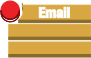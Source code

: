 <?xml version="1.0" encoding="UTF-8"?>
<dia:diagram xmlns:dia="http://www.lysator.liu.se/~alla/dia/">
  <dia:layer name="Fondo" visible="true" active="true">
    <dia:group>
      <dia:group>
        <dia:group>
          <dia:object type="Standard - Beziergon" version="0" id="O0">
            <dia:attribute name="obj_pos">
              <dia:point val="1.38,1.556"/>
            </dia:attribute>
            <dia:attribute name="obj_bb">
              <dia:rectangle val="0.38,1.308;2.38,1.68"/>
            </dia:attribute>
            <dia:attribute name="bez_points">
              <dia:point val="1.38,1.556"/>
              <dia:point val="1.38,1.68"/>
              <dia:point val="1.38,1.556"/>
              <dia:point val="1.38,1.68"/>
              <dia:point val="1.38,1.593"/>
              <dia:point val="1.362,1.51"/>
              <dia:point val="1.331,1.433"/>
              <dia:point val="1.331,1.308"/>
              <dia:point val="1.331,1.433"/>
              <dia:point val="1.331,1.308"/>
              <dia:point val="1.362,1.385"/>
              <dia:point val="1.38,1.469"/>
            </dia:attribute>
            <dia:attribute name="corner_types">
              <dia:enum val="28117616"/>
              <dia:enum val="0"/>
              <dia:enum val="0"/>
              <dia:enum val="0"/>
              <dia:enum val="0"/>
            </dia:attribute>
            <dia:attribute name="line_width">
              <dia:real val="0"/>
            </dia:attribute>
            <dia:attribute name="show_background">
              <dia:boolean val="false"/>
            </dia:attribute>
          </dia:object>
          <dia:group>
            <dia:object type="Standard - BezierLine" version="0" id="O1">
              <dia:attribute name="obj_pos">
                <dia:point val="1.38,1.556"/>
              </dia:attribute>
              <dia:attribute name="obj_bb">
                <dia:rectangle val="0.38,1.308;2.38,1.68"/>
              </dia:attribute>
              <dia:attribute name="bez_points">
                <dia:point val="1.38,1.556"/>
                <dia:point val="1.38,1.68"/>
                <dia:point val="1.38,1.556"/>
                <dia:point val="1.38,1.68"/>
                <dia:point val="1.38,1.593"/>
                <dia:point val="1.362,1.51"/>
                <dia:point val="1.331,1.433"/>
                <dia:point val="1.331,1.308"/>
                <dia:point val="1.331,1.433"/>
                <dia:point val="1.331,1.308"/>
                <dia:point val="1.362,1.385"/>
                <dia:point val="1.38,1.469"/>
                <dia:point val="1.38,1.556"/>
              </dia:attribute>
              <dia:attribute name="corner_types">
                <dia:enum val="0"/>
                <dia:enum val="0"/>
                <dia:enum val="0"/>
                <dia:enum val="0"/>
                <dia:enum val="0"/>
              </dia:attribute>
              <dia:attribute name="line_color">
                <dia:color val="#876929"/>
              </dia:attribute>
              <dia:attribute name="line_width">
                <dia:real val="0"/>
              </dia:attribute>
            </dia:object>
          </dia:group>
        </dia:group>
        <dia:group>
          <dia:object type="Standard - Beziergon" version="0" id="O2">
            <dia:attribute name="obj_pos">
              <dia:point val="0.72,1.1"/>
            </dia:attribute>
            <dia:attribute name="obj_bb">
              <dia:rectangle val="0.258,1.1;1.181,2.016"/>
            </dia:attribute>
            <dia:attribute name="bez_points">
              <dia:point val="0.72,1.1"/>
              <dia:point val="0.975,1.1"/>
              <dia:point val="1.181,1.305"/>
              <dia:point val="1.181,1.558"/>
              <dia:point val="1.181,1.811"/>
              <dia:point val="0.975,2.016"/>
              <dia:point val="0.72,2.016"/>
              <dia:point val="0.465,2.016"/>
              <dia:point val="0.258,1.811"/>
              <dia:point val="0.258,1.558"/>
              <dia:point val="0.258,1.305"/>
              <dia:point val="0.465,1.1"/>
            </dia:attribute>
            <dia:attribute name="corner_types">
              <dia:enum val="0"/>
              <dia:enum val="0"/>
              <dia:enum val="0"/>
              <dia:enum val="0"/>
              <dia:enum val="0"/>
            </dia:attribute>
            <dia:attribute name="line_color">
              <dia:color val="#ea2227"/>
            </dia:attribute>
            <dia:attribute name="line_width">
              <dia:real val="0"/>
            </dia:attribute>
            <dia:attribute name="inner_color">
              <dia:color val="#ea2227"/>
            </dia:attribute>
            <dia:attribute name="show_background">
              <dia:boolean val="true"/>
            </dia:attribute>
          </dia:object>
        </dia:group>
        <dia:group>
          <dia:object type="Standard - Beziergon" version="0" id="O3">
            <dia:attribute name="obj_pos">
              <dia:point val="1.181,1.558"/>
            </dia:attribute>
            <dia:attribute name="obj_bb">
              <dia:rectangle val="-0.742,1.558;2.181,2.14"/>
            </dia:attribute>
            <dia:attribute name="bez_points">
              <dia:point val="1.181,1.558"/>
              <dia:point val="1.181,1.682"/>
              <dia:point val="1.181,1.558"/>
              <dia:point val="1.181,1.682"/>
              <dia:point val="1.181,1.936"/>
              <dia:point val="0.975,2.14"/>
              <dia:point val="0.72,2.14"/>
              <dia:point val="0.465,2.14"/>
              <dia:point val="0.258,1.936"/>
              <dia:point val="0.258,1.682"/>
              <dia:point val="0.258,1.558"/>
              <dia:point val="0.258,1.682"/>
              <dia:point val="0.258,1.558"/>
              <dia:point val="0.258,1.811"/>
              <dia:point val="0.465,2.016"/>
              <dia:point val="0.72,2.016"/>
              <dia:point val="0.975,2.016"/>
              <dia:point val="1.181,1.811"/>
            </dia:attribute>
            <dia:attribute name="corner_types">
              <dia:enum val="1961817752"/>
              <dia:enum val="0"/>
              <dia:enum val="0"/>
              <dia:enum val="0"/>
              <dia:enum val="0"/>
              <dia:enum val="0"/>
              <dia:enum val="0"/>
            </dia:attribute>
            <dia:attribute name="line_width">
              <dia:real val="0"/>
            </dia:attribute>
            <dia:attribute name="show_background">
              <dia:boolean val="false"/>
            </dia:attribute>
          </dia:object>
          <dia:group>
            <dia:object type="Standard - BezierLine" version="0" id="O4">
              <dia:attribute name="obj_pos">
                <dia:point val="1.181,1.558"/>
              </dia:attribute>
              <dia:attribute name="obj_bb">
                <dia:rectangle val="0.177,1.558;2.177,1.889"/>
              </dia:attribute>
              <dia:attribute name="bez_points">
                <dia:point val="1.181,1.558"/>
                <dia:point val="1.181,1.682"/>
                <dia:point val="1.181,1.558"/>
                <dia:point val="1.181,1.682"/>
                <dia:point val="1.181,1.705"/>
                <dia:point val="1.18,1.727"/>
                <dia:point val="1.177,1.748"/>
                <dia:point val="1.177,1.624"/>
                <dia:point val="1.177,1.748"/>
                <dia:point val="1.177,1.624"/>
                <dia:point val="1.18,1.602"/>
                <dia:point val="1.181,1.58"/>
                <dia:point val="1.181,1.558"/>
              </dia:attribute>
              <dia:attribute name="corner_types">
                <dia:enum val="0"/>
                <dia:enum val="0"/>
                <dia:enum val="0"/>
                <dia:enum val="0"/>
                <dia:enum val="0"/>
              </dia:attribute>
              <dia:attribute name="line_color">
                <dia:color val="#8d090a"/>
              </dia:attribute>
              <dia:attribute name="line_width">
                <dia:real val="0"/>
              </dia:attribute>
            </dia:object>
            <dia:object type="Standard - BezierLine" version="0" id="O5">
              <dia:attribute name="obj_pos">
                <dia:point val="1.177,1.624"/>
              </dia:attribute>
              <dia:attribute name="obj_bb">
                <dia:rectangle val="1.159,1.624;1.177,1.822"/>
              </dia:attribute>
              <dia:attribute name="bez_points">
                <dia:point val="1.177,1.624"/>
                <dia:point val="1.177,1.748"/>
                <dia:point val="1.177,1.624"/>
                <dia:point val="1.177,1.748"/>
                <dia:point val="1.173,1.773"/>
                <dia:point val="1.167,1.798"/>
                <dia:point val="1.159,1.822"/>
                <dia:point val="1.159,1.698"/>
                <dia:point val="1.159,1.822"/>
                <dia:point val="1.159,1.698"/>
                <dia:point val="1.167,1.674"/>
                <dia:point val="1.173,1.649"/>
                <dia:point val="1.177,1.624"/>
              </dia:attribute>
              <dia:attribute name="corner_types">
                <dia:enum val="0"/>
                <dia:enum val="0"/>
                <dia:enum val="0"/>
                <dia:enum val="0"/>
                <dia:enum val="0"/>
              </dia:attribute>
              <dia:attribute name="line_color">
                <dia:color val="#8d090a"/>
              </dia:attribute>
              <dia:attribute name="line_width">
                <dia:real val="0"/>
              </dia:attribute>
            </dia:object>
            <dia:object type="Standard - BezierLine" version="0" id="O6">
              <dia:attribute name="obj_pos">
                <dia:point val="1.173,1.664"/>
              </dia:attribute>
              <dia:attribute name="obj_bb">
                <dia:rectangle val="1.125,1.664;1.173,1.903"/>
              </dia:attribute>
              <dia:attribute name="bez_points">
                <dia:point val="1.173,1.664"/>
                <dia:point val="1.159,1.822"/>
                <dia:point val="1.173,1.664"/>
                <dia:point val="1.159,1.822"/>
                <dia:point val="1.15,1.85"/>
                <dia:point val="1.139,1.877"/>
                <dia:point val="1.125,1.903"/>
                <dia:point val="1.125,1.778"/>
                <dia:point val="1.125,1.903"/>
                <dia:point val="1.125,1.778"/>
                <dia:point val="1.139,1.752"/>
                <dia:point val="1.15,1.726"/>
                <dia:point val="1.159,1.698"/>
              </dia:attribute>
              <dia:attribute name="corner_types">
                <dia:enum val="0"/>
                <dia:enum val="0"/>
                <dia:enum val="0"/>
                <dia:enum val="0"/>
                <dia:enum val="0"/>
              </dia:attribute>
              <dia:attribute name="line_color">
                <dia:color val="#8d090a"/>
              </dia:attribute>
              <dia:attribute name="line_width">
                <dia:real val="0"/>
              </dia:attribute>
            </dia:object>
            <dia:object type="Standard - BezierLine" version="0" id="O7">
              <dia:attribute name="obj_pos">
                <dia:point val="1.125,1.903"/>
              </dia:attribute>
              <dia:attribute name="obj_bb">
                <dia:rectangle val="-0.742,1.558;1.258,2.14"/>
              </dia:attribute>
              <dia:attribute name="bez_points">
                <dia:point val="1.125,1.903"/>
                <dia:point val="1.046,2.044"/>
                <dia:point val="0.894,2.14"/>
                <dia:point val="0.72,2.14"/>
                <dia:point val="0.465,2.14"/>
                <dia:point val="0.258,1.936"/>
                <dia:point val="0.258,1.682"/>
                <dia:point val="0.258,1.558"/>
                <dia:point val="0.258,1.682"/>
                <dia:point val="0.258,1.558"/>
                <dia:point val="0.258,1.811"/>
                <dia:point val="0.465,2.016"/>
                <dia:point val="0.72,2.016"/>
                <dia:point val="0.894,2.016"/>
                <dia:point val="1.057,1.862"/>
                <dia:point val="1.135,1.72"/>
              </dia:attribute>
              <dia:attribute name="corner_types">
                <dia:enum val="0"/>
                <dia:enum val="0"/>
                <dia:enum val="0"/>
                <dia:enum val="0"/>
                <dia:enum val="0"/>
                <dia:enum val="0"/>
              </dia:attribute>
              <dia:attribute name="line_color">
                <dia:color val="#8d090a"/>
              </dia:attribute>
              <dia:attribute name="line_width">
                <dia:real val="0"/>
              </dia:attribute>
            </dia:object>
          </dia:group>
        </dia:group>
        <dia:group>
          <dia:object type="Standard - Beziergon" version="0" id="O8">
            <dia:attribute name="obj_pos">
              <dia:point val="4.742,1.308"/>
            </dia:attribute>
            <dia:attribute name="obj_bb">
              <dia:rectangle val="1.145,1.308;4.742,2.06"/>
            </dia:attribute>
            <dia:attribute name="bez_points">
              <dia:point val="4.742,1.308"/>
              <dia:point val="4.742,2.06"/>
              <dia:point val="4.742,1.308"/>
              <dia:point val="4.742,2.06"/>
              <dia:point val="1.145,2.06"/>
              <dia:point val="4.742,2.06"/>
              <dia:point val="1.145,2.06"/>
              <dia:point val="1.289,1.938"/>
              <dia:point val="1.38,1.758"/>
              <dia:point val="1.38,1.556"/>
              <dia:point val="1.38,1.469"/>
              <dia:point val="1.362,1.385"/>
              <dia:point val="1.331,1.308"/>
              <dia:point val="4.742,1.308"/>
              <dia:point val="1.331,1.308"/>
              <dia:point val="4.742,1.308"/>
              <dia:point val="4.742,1.308"/>
              <dia:point val="1.331,1.308"/>
            </dia:attribute>
            <dia:attribute name="corner_types">
              <dia:enum val="1961817720"/>
              <dia:enum val="0"/>
              <dia:enum val="0"/>
              <dia:enum val="0"/>
              <dia:enum val="0"/>
              <dia:enum val="0"/>
              <dia:enum val="0"/>
            </dia:attribute>
            <dia:attribute name="line_color">
              <dia:color val="#d9a741"/>
            </dia:attribute>
            <dia:attribute name="line_width">
              <dia:real val="0"/>
            </dia:attribute>
            <dia:attribute name="inner_color">
              <dia:color val="#d9a741"/>
            </dia:attribute>
            <dia:attribute name="show_background">
              <dia:boolean val="true"/>
            </dia:attribute>
          </dia:object>
        </dia:group>
        <dia:group>
          <dia:object type="Standard - Box" version="0" id="O9">
            <dia:attribute name="obj_pos">
              <dia:point val="1.145,2.06"/>
            </dia:attribute>
            <dia:attribute name="obj_bb">
              <dia:rectangle val="1.145,2.06;4.742,2.184"/>
            </dia:attribute>
            <dia:attribute name="elem_corner">
              <dia:point val="1.145,2.06"/>
            </dia:attribute>
            <dia:attribute name="elem_width">
              <dia:real val="3.597"/>
            </dia:attribute>
            <dia:attribute name="elem_height">
              <dia:real val="0.125"/>
            </dia:attribute>
            <dia:attribute name="border_width">
              <dia:real val="0"/>
            </dia:attribute>
            <dia:attribute name="border_color">
              <dia:color val="#876929"/>
            </dia:attribute>
            <dia:attribute name="inner_color">
              <dia:color val="#876929"/>
            </dia:attribute>
            <dia:attribute name="show_background">
              <dia:boolean val="true"/>
            </dia:attribute>
          </dia:object>
        </dia:group>
        <dia:group>
          <dia:object type="Standard - Beziergon" version="0" id="O10">
            <dia:attribute name="obj_pos">
              <dia:point val="0.647,2.282"/>
            </dia:attribute>
            <dia:attribute name="obj_bb">
              <dia:rectangle val="0.647,2.282;4.742,2.908"/>
            </dia:attribute>
            <dia:attribute name="bez_points">
              <dia:point val="0.647,2.282"/>
              <dia:point val="4.742,2.282"/>
              <dia:point val="0.647,2.282"/>
              <dia:point val="4.742,2.282"/>
              <dia:point val="4.742,2.908"/>
              <dia:point val="4.742,2.282"/>
              <dia:point val="4.742,2.908"/>
              <dia:point val="0.647,2.908"/>
              <dia:point val="4.742,2.908"/>
              <dia:point val="0.647,2.908"/>
              <dia:point val="0.647,2.282"/>
              <dia:point val="0.647,2.908"/>
            </dia:attribute>
            <dia:attribute name="corner_types">
              <dia:enum val="1961817736"/>
              <dia:enum val="0"/>
              <dia:enum val="0"/>
              <dia:enum val="0"/>
              <dia:enum val="0"/>
            </dia:attribute>
            <dia:attribute name="line_color">
              <dia:color val="#d9a741"/>
            </dia:attribute>
            <dia:attribute name="line_width">
              <dia:real val="0"/>
            </dia:attribute>
            <dia:attribute name="inner_color">
              <dia:color val="#d9a741"/>
            </dia:attribute>
            <dia:attribute name="show_background">
              <dia:boolean val="true"/>
            </dia:attribute>
          </dia:object>
          <dia:object type="Standard - BezierLine" version="0" id="O11">
            <dia:attribute name="obj_pos">
              <dia:point val="4.609,2.776"/>
            </dia:attribute>
            <dia:attribute name="obj_bb">
              <dia:rectangle val="0.78,2.415;4.609,2.776"/>
            </dia:attribute>
            <dia:attribute name="bez_points">
              <dia:point val="4.609,2.776"/>
              <dia:point val="4.609,2.415"/>
              <dia:point val="4.609,2.776"/>
              <dia:point val="4.609,2.415"/>
              <dia:point val="0.78,2.415"/>
              <dia:point val="4.609,2.415"/>
              <dia:point val="0.78,2.415"/>
              <dia:point val="0.78,2.776"/>
              <dia:point val="0.78,2.415"/>
              <dia:point val="0.78,2.776"/>
              <dia:point val="4.609,2.776"/>
              <dia:point val="0.78,2.776"/>
              <dia:point val="4.609,2.776"/>
            </dia:attribute>
            <dia:attribute name="corner_types">
              <dia:enum val="0"/>
              <dia:enum val="0"/>
              <dia:enum val="0"/>
              <dia:enum val="0"/>
              <dia:enum val="0"/>
            </dia:attribute>
            <dia:attribute name="line_color">
              <dia:color val="#d9a741"/>
            </dia:attribute>
            <dia:attribute name="line_width">
              <dia:real val="0"/>
            </dia:attribute>
          </dia:object>
        </dia:group>
        <dia:group>
          <dia:object type="Standard - Box" version="0" id="O12">
            <dia:attribute name="obj_pos">
              <dia:point val="0.647,2.908"/>
            </dia:attribute>
            <dia:attribute name="obj_bb">
              <dia:rectangle val="0.647,2.908;4.742,3.033"/>
            </dia:attribute>
            <dia:attribute name="elem_corner">
              <dia:point val="0.647,2.908"/>
            </dia:attribute>
            <dia:attribute name="elem_width">
              <dia:real val="4.094"/>
            </dia:attribute>
            <dia:attribute name="elem_height">
              <dia:real val="0.125"/>
            </dia:attribute>
            <dia:attribute name="border_width">
              <dia:real val="0"/>
            </dia:attribute>
            <dia:attribute name="border_color">
              <dia:color val="#876929"/>
            </dia:attribute>
            <dia:attribute name="inner_color">
              <dia:color val="#876929"/>
            </dia:attribute>
            <dia:attribute name="show_background">
              <dia:boolean val="true"/>
            </dia:attribute>
          </dia:object>
        </dia:group>
        <dia:group>
          <dia:object type="Standard - Beziergon" version="0" id="O13">
            <dia:attribute name="obj_pos">
              <dia:point val="0.647,3.15"/>
            </dia:attribute>
            <dia:attribute name="obj_bb">
              <dia:rectangle val="0.647,3.15;4.742,3.776"/>
            </dia:attribute>
            <dia:attribute name="bez_points">
              <dia:point val="0.647,3.15"/>
              <dia:point val="4.742,3.15"/>
              <dia:point val="0.647,3.15"/>
              <dia:point val="4.742,3.15"/>
              <dia:point val="4.742,3.776"/>
              <dia:point val="4.742,3.15"/>
              <dia:point val="4.742,3.776"/>
              <dia:point val="0.647,3.776"/>
              <dia:point val="4.742,3.776"/>
              <dia:point val="0.647,3.776"/>
              <dia:point val="0.647,3.15"/>
              <dia:point val="0.647,3.776"/>
            </dia:attribute>
            <dia:attribute name="corner_types">
              <dia:enum val="1961817736"/>
              <dia:enum val="0"/>
              <dia:enum val="0"/>
              <dia:enum val="0"/>
              <dia:enum val="0"/>
            </dia:attribute>
            <dia:attribute name="line_color">
              <dia:color val="#d9a741"/>
            </dia:attribute>
            <dia:attribute name="line_width">
              <dia:real val="0"/>
            </dia:attribute>
            <dia:attribute name="inner_color">
              <dia:color val="#d9a741"/>
            </dia:attribute>
            <dia:attribute name="show_background">
              <dia:boolean val="true"/>
            </dia:attribute>
          </dia:object>
          <dia:object type="Standard - BezierLine" version="0" id="O14">
            <dia:attribute name="obj_pos">
              <dia:point val="4.609,3.644"/>
            </dia:attribute>
            <dia:attribute name="obj_bb">
              <dia:rectangle val="0.78,3.282;4.609,3.644"/>
            </dia:attribute>
            <dia:attribute name="bez_points">
              <dia:point val="4.609,3.644"/>
              <dia:point val="4.609,3.282"/>
              <dia:point val="4.609,3.644"/>
              <dia:point val="4.609,3.282"/>
              <dia:point val="0.78,3.282"/>
              <dia:point val="4.609,3.282"/>
              <dia:point val="0.78,3.282"/>
              <dia:point val="0.78,3.644"/>
              <dia:point val="0.78,3.282"/>
              <dia:point val="0.78,3.644"/>
              <dia:point val="4.609,3.644"/>
              <dia:point val="0.78,3.644"/>
              <dia:point val="4.609,3.644"/>
            </dia:attribute>
            <dia:attribute name="corner_types">
              <dia:enum val="0"/>
              <dia:enum val="0"/>
              <dia:enum val="0"/>
              <dia:enum val="0"/>
              <dia:enum val="0"/>
            </dia:attribute>
            <dia:attribute name="line_color">
              <dia:color val="#d9a741"/>
            </dia:attribute>
            <dia:attribute name="line_width">
              <dia:real val="0"/>
            </dia:attribute>
          </dia:object>
        </dia:group>
        <dia:group>
          <dia:object type="Standard - Box" version="0" id="O15">
            <dia:attribute name="obj_pos">
              <dia:point val="0.647,3.776"/>
            </dia:attribute>
            <dia:attribute name="obj_bb">
              <dia:rectangle val="0.647,3.776;4.742,3.9"/>
            </dia:attribute>
            <dia:attribute name="elem_corner">
              <dia:point val="0.647,3.776"/>
            </dia:attribute>
            <dia:attribute name="elem_width">
              <dia:real val="4.094"/>
            </dia:attribute>
            <dia:attribute name="elem_height">
              <dia:real val="0.125"/>
            </dia:attribute>
            <dia:attribute name="border_width">
              <dia:real val="0"/>
            </dia:attribute>
            <dia:attribute name="border_color">
              <dia:color val="#876929"/>
            </dia:attribute>
            <dia:attribute name="inner_color">
              <dia:color val="#876929"/>
            </dia:attribute>
            <dia:attribute name="show_background">
              <dia:boolean val="true"/>
            </dia:attribute>
          </dia:object>
        </dia:group>
        <dia:group>
          <dia:object type="Standard - Beziergon" version="0" id="O16">
            <dia:attribute name="obj_pos">
              <dia:point val="2.459,1.418"/>
            </dia:attribute>
            <dia:attribute name="obj_bb">
              <dia:rectangle val="2.173,1.418;2.466,1.927"/>
            </dia:attribute>
            <dia:attribute name="bez_points">
              <dia:point val="2.459,1.418"/>
              <dia:point val="2.459,1.502"/>
              <dia:point val="2.459,1.418"/>
              <dia:point val="2.459,1.502"/>
              <dia:point val="2.276,1.502"/>
              <dia:point val="2.459,1.502"/>
              <dia:point val="2.276,1.502"/>
              <dia:point val="2.276,1.621"/>
              <dia:point val="2.276,1.502"/>
              <dia:point val="2.276,1.621"/>
              <dia:point val="2.448,1.621"/>
              <dia:point val="2.276,1.621"/>
              <dia:point val="2.448,1.621"/>
              <dia:point val="2.448,1.706"/>
              <dia:point val="2.448,1.621"/>
              <dia:point val="2.448,1.706"/>
              <dia:point val="2.276,1.706"/>
              <dia:point val="2.448,1.706"/>
              <dia:point val="2.276,1.706"/>
              <dia:point val="2.276,1.843"/>
              <dia:point val="2.276,1.706"/>
              <dia:point val="2.276,1.843"/>
              <dia:point val="2.466,1.843"/>
              <dia:point val="2.276,1.843"/>
              <dia:point val="2.466,1.843"/>
              <dia:point val="2.466,1.927"/>
              <dia:point val="2.466,1.843"/>
              <dia:point val="2.466,1.927"/>
              <dia:point val="2.173,1.927"/>
              <dia:point val="2.466,1.927"/>
              <dia:point val="2.173,1.927"/>
              <dia:point val="2.173,1.418"/>
              <dia:point val="2.173,1.927"/>
              <dia:point val="2.173,1.418"/>
              <dia:point val="2.459,1.418"/>
              <dia:point val="2.173,1.418"/>
            </dia:attribute>
            <dia:attribute name="corner_types">
              <dia:enum val="1961817768"/>
              <dia:enum val="0"/>
              <dia:enum val="0"/>
              <dia:enum val="0"/>
              <dia:enum val="0"/>
              <dia:enum val="0"/>
              <dia:enum val="0"/>
              <dia:enum val="0"/>
              <dia:enum val="0"/>
              <dia:enum val="0"/>
              <dia:enum val="0"/>
              <dia:enum val="0"/>
              <dia:enum val="0"/>
            </dia:attribute>
            <dia:attribute name="line_color">
              <dia:color val="#ffffff"/>
            </dia:attribute>
            <dia:attribute name="line_width">
              <dia:real val="0"/>
            </dia:attribute>
            <dia:attribute name="show_background">
              <dia:boolean val="true"/>
            </dia:attribute>
          </dia:object>
          <dia:object type="Standard - Beziergon" version="0" id="O17">
            <dia:attribute name="obj_pos">
              <dia:point val="2.515,1.543"/>
            </dia:attribute>
            <dia:attribute name="obj_bb">
              <dia:rectangle val="2.515,0.543;2.993,2.543"/>
            </dia:attribute>
            <dia:attribute name="bez_points">
              <dia:point val="2.515,1.543"/>
              <dia:point val="2.61,1.543"/>
              <dia:point val="2.515,1.543"/>
              <dia:point val="2.61,1.543"/>
              <dia:point val="2.61,1.582"/>
              <dia:point val="2.61,1.543"/>
              <dia:point val="2.61,1.582"/>
              <dia:point val="2.612,1.582"/>
              <dia:point val="2.61,1.582"/>
              <dia:point val="2.612,1.582"/>
              <dia:point val="2.636,1.547"/>
              <dia:point val="2.667,1.533"/>
              <dia:point val="2.709,1.533"/>
              <dia:point val="2.754,1.533"/>
              <dia:point val="2.787,1.555"/>
              <dia:point val="2.798,1.594"/>
              <dia:point val="2.799,1.594"/>
              <dia:point val="2.798,1.594"/>
              <dia:point val="2.799,1.594"/>
              <dia:point val="2.815,1.554"/>
              <dia:point val="2.85,1.533"/>
              <dia:point val="2.897,1.533"/>
              <dia:point val="2.963,1.533"/>
              <dia:point val="2.993,1.574"/>
              <dia:point val="2.993,1.648"/>
              <dia:point val="2.993,1.927"/>
              <dia:point val="2.993,1.648"/>
              <dia:point val="2.993,1.927"/>
              <dia:point val="2.894,1.927"/>
              <dia:point val="2.993,1.927"/>
              <dia:point val="2.894,1.927"/>
              <dia:point val="2.894,1.659"/>
              <dia:point val="2.894,1.927"/>
              <dia:point val="2.894,1.659"/>
              <dia:point val="2.894,1.627"/>
              <dia:point val="2.883,1.609"/>
              <dia:point val="2.856,1.609"/>
              <dia:point val="2.824,1.609"/>
              <dia:point val="2.804,1.63"/>
              <dia:point val="2.804,1.674"/>
              <dia:point val="2.804,1.927"/>
              <dia:point val="2.804,1.674"/>
              <dia:point val="2.804,1.927"/>
              <dia:point val="2.705,1.927"/>
              <dia:point val="2.804,1.927"/>
              <dia:point val="2.705,1.927"/>
              <dia:point val="2.705,1.659"/>
              <dia:point val="2.705,1.927"/>
              <dia:point val="2.705,1.659"/>
              <dia:point val="2.705,1.627"/>
              <dia:point val="2.694,1.609"/>
              <dia:point val="2.666,1.609"/>
              <dia:point val="2.634,1.609"/>
              <dia:point val="2.614,1.63"/>
              <dia:point val="2.614,1.674"/>
              <dia:point val="2.614,1.927"/>
              <dia:point val="2.614,1.674"/>
              <dia:point val="2.614,1.927"/>
              <dia:point val="2.515,1.927"/>
              <dia:point val="2.614,1.927"/>
              <dia:point val="2.515,1.927"/>
              <dia:point val="2.515,1.543"/>
              <dia:point val="2.515,1.927"/>
              <dia:point val="2.515,1.543"/>
              <dia:point val="2.515,1.543"/>
              <dia:point val="2.515,1.927"/>
            </dia:attribute>
            <dia:attribute name="corner_types">
              <dia:enum val="1961817816"/>
              <dia:enum val="0"/>
              <dia:enum val="0"/>
              <dia:enum val="0"/>
              <dia:enum val="0"/>
              <dia:enum val="0"/>
              <dia:enum val="0"/>
              <dia:enum val="0"/>
              <dia:enum val="0"/>
              <dia:enum val="0"/>
              <dia:enum val="0"/>
              <dia:enum val="0"/>
              <dia:enum val="0"/>
              <dia:enum val="0"/>
              <dia:enum val="0"/>
              <dia:enum val="0"/>
              <dia:enum val="0"/>
              <dia:enum val="0"/>
              <dia:enum val="0"/>
              <dia:enum val="0"/>
              <dia:enum val="0"/>
              <dia:enum val="0"/>
              <dia:enum val="0"/>
            </dia:attribute>
            <dia:attribute name="line_color">
              <dia:color val="#ffffff"/>
            </dia:attribute>
            <dia:attribute name="line_width">
              <dia:real val="0"/>
            </dia:attribute>
            <dia:attribute name="show_background">
              <dia:boolean val="true"/>
            </dia:attribute>
          </dia:object>
          <dia:object type="Standard - Beziergon" version="0" id="O18">
            <dia:attribute name="obj_pos">
              <dia:point val="3.059,1.661"/>
            </dia:attribute>
            <dia:attribute name="obj_bb">
              <dia:rectangle val="3.047,1.533;3.347,1.937"/>
            </dia:attribute>
            <dia:attribute name="bez_points">
              <dia:point val="3.059,1.661"/>
              <dia:point val="3.059,1.652"/>
              <dia:point val="3.059,1.661"/>
              <dia:point val="3.059,1.652"/>
              <dia:point val="3.059,1.563"/>
              <dia:point val="3.12,1.533"/>
              <dia:point val="3.195,1.533"/>
              <dia:point val="3.312,1.533"/>
              <dia:point val="3.335,1.582"/>
              <dia:point val="3.335,1.651"/>
              <dia:point val="3.335,1.853"/>
              <dia:point val="3.335,1.651"/>
              <dia:point val="3.335,1.853"/>
              <dia:point val="3.335,1.888"/>
              <dia:point val="3.337,1.905"/>
              <dia:point val="3.347,1.927"/>
              <dia:point val="3.252,1.927"/>
              <dia:point val="3.347,1.927"/>
              <dia:point val="3.252,1.927"/>
              <dia:point val="3.246,1.915"/>
              <dia:point val="3.243,1.9"/>
              <dia:point val="3.24,1.887"/>
              <dia:point val="3.238,1.887"/>
              <dia:point val="3.24,1.887"/>
              <dia:point val="3.238,1.887"/>
              <dia:point val="3.216,1.927"/>
              <dia:point val="3.187,1.937"/>
              <dia:point val="3.14,1.937"/>
              <dia:point val="3.071,1.937"/>
              <dia:point val="3.047,1.878"/>
              <dia:point val="3.047,1.827"/>
              <dia:point val="3.047,1.755"/>
              <dia:point val="3.076,1.726"/>
              <dia:point val="3.144,1.707"/>
              <dia:point val="3.2,1.692"/>
              <dia:point val="3.144,1.707"/>
              <dia:point val="3.2,1.692"/>
              <dia:point val="3.23,1.684"/>
              <dia:point val="3.24,1.673"/>
              <dia:point val="3.24,1.647"/>
              <dia:point val="3.24,1.618"/>
              <dia:point val="3.227,1.6"/>
              <dia:point val="3.194,1.6"/>
              <dia:point val="3.164,1.6"/>
              <dia:point val="3.148,1.62"/>
              <dia:point val="3.148,1.65"/>
              <dia:point val="3.148,1.661"/>
              <dia:point val="3.148,1.65"/>
              <dia:point val="3.148,1.661"/>
              <dia:point val="3.059,1.661"/>
              <dia:point val="3.148,1.661"/>
              <dia:point val="3.059,1.661"/>
              <dia:point val="3.059,1.661"/>
              <dia:point val="3.148,1.661"/>
            </dia:attribute>
            <dia:attribute name="corner_types">
              <dia:enum val="1961817816"/>
              <dia:enum val="0"/>
              <dia:enum val="0"/>
              <dia:enum val="0"/>
              <dia:enum val="0"/>
              <dia:enum val="0"/>
              <dia:enum val="0"/>
              <dia:enum val="0"/>
              <dia:enum val="0"/>
              <dia:enum val="0"/>
              <dia:enum val="0"/>
              <dia:enum val="0"/>
              <dia:enum val="0"/>
              <dia:enum val="0"/>
              <dia:enum val="0"/>
              <dia:enum val="0"/>
              <dia:enum val="0"/>
              <dia:enum val="0"/>
              <dia:enum val="0"/>
            </dia:attribute>
            <dia:attribute name="line_color">
              <dia:color val="#ffffff"/>
            </dia:attribute>
            <dia:attribute name="line_width">
              <dia:real val="0"/>
            </dia:attribute>
            <dia:attribute name="show_background">
              <dia:boolean val="true"/>
            </dia:attribute>
          </dia:object>
          <dia:object type="Standard - Beziergon" version="0" id="O19">
            <dia:attribute name="obj_pos">
              <dia:point val="3.24,1.735"/>
            </dia:attribute>
            <dia:attribute name="obj_bb">
              <dia:rectangle val="3.142,1.735;3.24,1.87"/>
            </dia:attribute>
            <dia:attribute name="bez_points">
              <dia:point val="3.24,1.735"/>
              <dia:point val="3.226,1.745"/>
              <dia:point val="3.21,1.751"/>
              <dia:point val="3.197,1.754"/>
              <dia:point val="3.157,1.763"/>
              <dia:point val="3.142,1.782"/>
              <dia:point val="3.142,1.816"/>
              <dia:point val="3.142,1.845"/>
              <dia:point val="3.152,1.87"/>
              <dia:point val="3.179,1.87"/>
              <dia:point val="3.205,1.87"/>
              <dia:point val="3.24,1.853"/>
              <dia:point val="3.24,1.81"/>
              <dia:point val="3.24,1.735"/>
              <dia:point val="3.24,1.81"/>
            </dia:attribute>
            <dia:attribute name="corner_types">
              <dia:enum val="1961817736"/>
              <dia:enum val="0"/>
              <dia:enum val="0"/>
              <dia:enum val="0"/>
              <dia:enum val="0"/>
              <dia:enum val="0"/>
            </dia:attribute>
            <dia:attribute name="line_color">
              <dia:color val="#ffffff"/>
            </dia:attribute>
            <dia:attribute name="line_width">
              <dia:real val="0"/>
            </dia:attribute>
            <dia:attribute name="show_background">
              <dia:boolean val="true"/>
            </dia:attribute>
          </dia:object>
          <dia:object type="Standard - Beziergon" version="0" id="O20">
            <dia:attribute name="obj_pos">
              <dia:point val="3.409,1.412"/>
            </dia:attribute>
            <dia:attribute name="obj_bb">
              <dia:rectangle val="3.409,1.412;3.508,1.496"/>
            </dia:attribute>
            <dia:attribute name="bez_points">
              <dia:point val="3.409,1.412"/>
              <dia:point val="3.508,1.412"/>
              <dia:point val="3.409,1.412"/>
              <dia:point val="3.508,1.412"/>
              <dia:point val="3.508,1.496"/>
              <dia:point val="3.508,1.412"/>
              <dia:point val="3.508,1.496"/>
              <dia:point val="3.409,1.496"/>
              <dia:point val="3.508,1.496"/>
              <dia:point val="3.409,1.496"/>
              <dia:point val="3.409,1.412"/>
              <dia:point val="3.409,1.496"/>
            </dia:attribute>
            <dia:attribute name="corner_types">
              <dia:enum val="1961817736"/>
              <dia:enum val="0"/>
              <dia:enum val="0"/>
              <dia:enum val="0"/>
              <dia:enum val="0"/>
            </dia:attribute>
            <dia:attribute name="line_color">
              <dia:color val="#ffffff"/>
            </dia:attribute>
            <dia:attribute name="line_width">
              <dia:real val="0"/>
            </dia:attribute>
            <dia:attribute name="show_background">
              <dia:boolean val="true"/>
            </dia:attribute>
          </dia:object>
          <dia:object type="Standard - Beziergon" version="0" id="O21">
            <dia:attribute name="obj_pos">
              <dia:point val="3.409,1.543"/>
            </dia:attribute>
            <dia:attribute name="obj_bb">
              <dia:rectangle val="3.409,1.543;3.508,1.927"/>
            </dia:attribute>
            <dia:attribute name="bez_points">
              <dia:point val="3.409,1.543"/>
              <dia:point val="3.508,1.543"/>
              <dia:point val="3.409,1.543"/>
              <dia:point val="3.508,1.543"/>
              <dia:point val="3.508,1.927"/>
              <dia:point val="3.508,1.543"/>
              <dia:point val="3.508,1.927"/>
              <dia:point val="3.409,1.927"/>
              <dia:point val="3.508,1.927"/>
              <dia:point val="3.409,1.927"/>
              <dia:point val="3.409,1.543"/>
              <dia:point val="3.409,1.927"/>
            </dia:attribute>
            <dia:attribute name="corner_types">
              <dia:enum val="1961817736"/>
              <dia:enum val="0"/>
              <dia:enum val="0"/>
              <dia:enum val="0"/>
              <dia:enum val="0"/>
            </dia:attribute>
            <dia:attribute name="line_color">
              <dia:color val="#ffffff"/>
            </dia:attribute>
            <dia:attribute name="line_width">
              <dia:real val="0"/>
            </dia:attribute>
            <dia:attribute name="show_background">
              <dia:boolean val="true"/>
            </dia:attribute>
          </dia:object>
          <dia:object type="Standard - Beziergon" version="0" id="O22">
            <dia:attribute name="obj_pos">
              <dia:point val="3.581,1.418"/>
            </dia:attribute>
            <dia:attribute name="obj_bb">
              <dia:rectangle val="3.581,1.418;3.68,1.927"/>
            </dia:attribute>
            <dia:attribute name="bez_points">
              <dia:point val="3.581,1.418"/>
              <dia:point val="3.68,1.418"/>
              <dia:point val="3.581,1.418"/>
              <dia:point val="3.68,1.418"/>
              <dia:point val="3.68,1.927"/>
              <dia:point val="3.68,1.418"/>
              <dia:point val="3.68,1.927"/>
              <dia:point val="3.581,1.927"/>
              <dia:point val="3.68,1.927"/>
              <dia:point val="3.581,1.927"/>
              <dia:point val="3.581,1.418"/>
              <dia:point val="3.581,1.927"/>
            </dia:attribute>
            <dia:attribute name="corner_types">
              <dia:enum val="1961817736"/>
              <dia:enum val="0"/>
              <dia:enum val="0"/>
              <dia:enum val="0"/>
              <dia:enum val="0"/>
            </dia:attribute>
            <dia:attribute name="line_color">
              <dia:color val="#ffffff"/>
            </dia:attribute>
            <dia:attribute name="line_width">
              <dia:real val="0"/>
            </dia:attribute>
            <dia:attribute name="show_background">
              <dia:boolean val="true"/>
            </dia:attribute>
          </dia:object>
        </dia:group>
      </dia:group>
    </dia:group>
  </dia:layer>
</dia:diagram>
